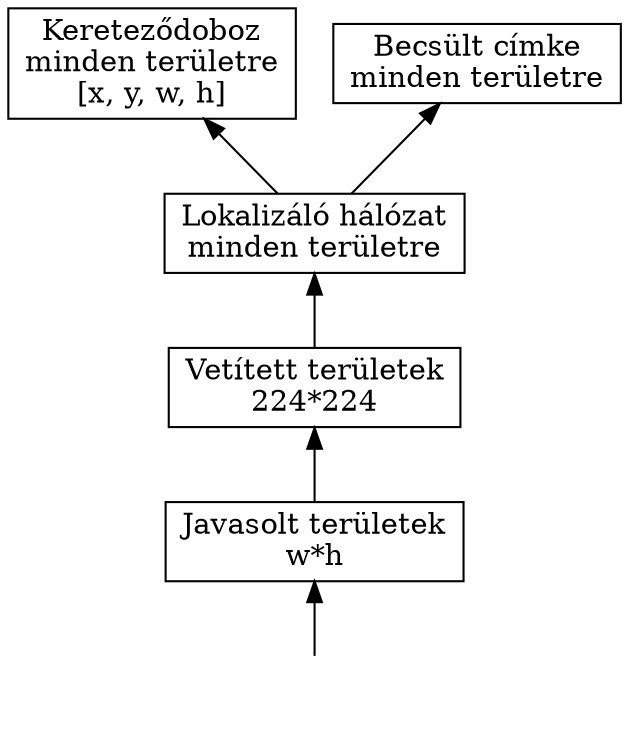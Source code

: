 digraph od {
    graph [dpi=300]
    rankdir="BT"

    input [label="", shape="plaintext"]
    regions [label="Javasolt területek\nw*h", shape="rectangle"]
    warped_regions [label="Vetített területek\n224*224", shape="rectangle"]
    conv_net [label="Lokalizáló hálózat\nminden területre", shape="rectangle"]
    box [label="Kereteződoboz\nminden területre\n[x, y, w, h]", shape="rectangle"]
    class [label="Becsült címke\nminden területre", shape="rectangle"]

    input -> regions
    regions -> warped_regions
    warped_regions -> conv_net
    conv_net -> box
    conv_net -> class

}
